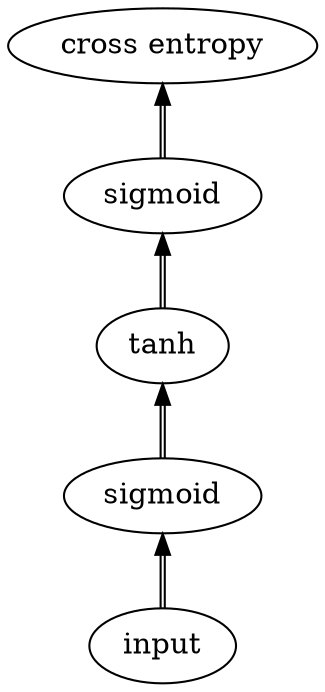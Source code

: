  digraph G {
    aize ="4,4";
    Cross_Entropy [group=g1 label="cross entropy"];
    Sigmoid1 [label="sigmoid"];
    tanh;
    Sigmoid2 [label="sigmoid"];
    input [group=g1];
    Cross_Entropy -> Sigmoid1 [dir=back color="black:black"];
    Sigmoid1 -> tanh [dir=back color="black:black"];
    tanh -> Sigmoid2 [dir=back color="black:black"];
    Sigmoid2 -> input [dir=back color="black:black"];
  }
